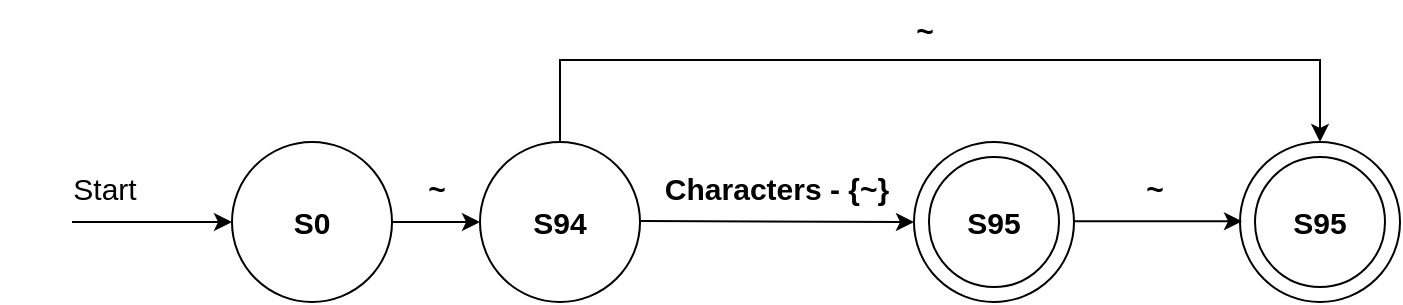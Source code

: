 <mxfile version="23.1.1" type="github">
  <diagram name="Page-1" id="1z3k-F_HNmGCERuA8KGz">
    <mxGraphModel dx="747" dy="424" grid="1" gridSize="10" guides="1" tooltips="1" connect="1" arrows="1" fold="1" page="1" pageScale="1" pageWidth="850" pageHeight="1100" math="0" shadow="0">
      <root>
        <mxCell id="0" />
        <mxCell id="1" parent="0" />
        <mxCell id="oTgjKbraRDkFAPW-UHpd-3" value="" style="ellipse;whiteSpace=wrap;html=1;aspect=fixed;" vertex="1" parent="1">
          <mxGeometry x="320" y="321" width="80" height="80" as="geometry" />
        </mxCell>
        <mxCell id="oTgjKbraRDkFAPW-UHpd-24" style="edgeStyle=orthogonalEdgeStyle;rounded=0;orthogonalLoop=1;jettySize=auto;html=1;" edge="1" parent="1">
          <mxGeometry relative="1" as="geometry">
            <mxPoint x="360" y="320" as="sourcePoint" />
            <mxPoint x="740" y="321" as="targetPoint" />
            <Array as="points">
              <mxPoint x="360" y="321" />
              <mxPoint x="360" y="280" />
              <mxPoint x="740" y="280" />
            </Array>
          </mxGeometry>
        </mxCell>
        <mxCell id="oTgjKbraRDkFAPW-UHpd-4" value="" style="ellipse;whiteSpace=wrap;html=1;aspect=fixed;" vertex="1" parent="1">
          <mxGeometry x="196" y="321" width="80" height="80" as="geometry" />
        </mxCell>
        <mxCell id="oTgjKbraRDkFAPW-UHpd-5" value="" style="endArrow=classic;html=1;rounded=0;entryX=0;entryY=0.5;entryDx=0;entryDy=0;" edge="1" parent="1">
          <mxGeometry width="50" height="50" relative="1" as="geometry">
            <mxPoint x="116" y="361" as="sourcePoint" />
            <mxPoint x="196" y="361" as="targetPoint" />
          </mxGeometry>
        </mxCell>
        <mxCell id="oTgjKbraRDkFAPW-UHpd-6" value="" style="endArrow=classic;html=1;rounded=0;entryX=0;entryY=0.5;entryDx=0;entryDy=0;exitX=1;exitY=0.5;exitDx=0;exitDy=0;" edge="1" parent="1" source="oTgjKbraRDkFAPW-UHpd-4" target="oTgjKbraRDkFAPW-UHpd-3">
          <mxGeometry width="50" height="50" relative="1" as="geometry">
            <mxPoint x="286" y="391" as="sourcePoint" />
            <mxPoint x="406" y="391" as="targetPoint" />
          </mxGeometry>
        </mxCell>
        <mxCell id="oTgjKbraRDkFAPW-UHpd-7" value="&lt;b style=&quot;font-size: 15px;&quot;&gt;S0&lt;/b&gt;" style="text;html=1;strokeColor=none;fillColor=none;align=center;verticalAlign=middle;whiteSpace=wrap;rounded=0;fontSize=15;" vertex="1" parent="1">
          <mxGeometry x="206" y="346" width="60" height="30" as="geometry" />
        </mxCell>
        <mxCell id="oTgjKbraRDkFAPW-UHpd-8" value="~" style="text;html=1;strokeColor=none;fillColor=none;align=center;verticalAlign=middle;whiteSpace=wrap;rounded=0;fontSize=15;fontStyle=1" vertex="1" parent="1">
          <mxGeometry x="246" y="328.5" width="105" height="30" as="geometry" />
        </mxCell>
        <mxCell id="oTgjKbraRDkFAPW-UHpd-10" value="&lt;b&gt;&lt;font style=&quot;font-size: 15px;&quot;&gt;S94&lt;/font&gt;&lt;/b&gt;" style="text;html=1;strokeColor=none;fillColor=none;align=center;verticalAlign=middle;whiteSpace=wrap;rounded=0;" vertex="1" parent="1">
          <mxGeometry x="330" y="346" width="60" height="30" as="geometry" />
        </mxCell>
        <mxCell id="oTgjKbraRDkFAPW-UHpd-11" value="Start" style="text;html=1;strokeColor=none;fillColor=none;align=center;verticalAlign=middle;whiteSpace=wrap;rounded=0;fontSize=15;" vertex="1" parent="1">
          <mxGeometry x="80" y="328.5" width="105" height="30" as="geometry" />
        </mxCell>
        <mxCell id="oTgjKbraRDkFAPW-UHpd-12" value="Characters - {~}" style="text;html=1;strokeColor=none;fillColor=none;align=center;verticalAlign=middle;whiteSpace=wrap;rounded=0;fontSize=15;fontStyle=1" vertex="1" parent="1">
          <mxGeometry x="400" y="328.5" width="137" height="30" as="geometry" />
        </mxCell>
        <mxCell id="oTgjKbraRDkFAPW-UHpd-13" value="" style="ellipse;whiteSpace=wrap;html=1;aspect=fixed;" vertex="1" parent="1">
          <mxGeometry x="537" y="321" width="80" height="80" as="geometry" />
        </mxCell>
        <mxCell id="oTgjKbraRDkFAPW-UHpd-14" value="" style="ellipse;whiteSpace=wrap;html=1;aspect=fixed;" vertex="1" parent="1">
          <mxGeometry x="544.5" y="328.5" width="65" height="65" as="geometry" />
        </mxCell>
        <mxCell id="oTgjKbraRDkFAPW-UHpd-15" value="&lt;b&gt;&lt;font style=&quot;font-size: 15px;&quot;&gt;S95&lt;/font&gt;&lt;/b&gt;" style="text;html=1;strokeColor=none;fillColor=none;align=center;verticalAlign=middle;whiteSpace=wrap;rounded=0;" vertex="1" parent="1">
          <mxGeometry x="547" y="346" width="60" height="30" as="geometry" />
        </mxCell>
        <mxCell id="oTgjKbraRDkFAPW-UHpd-16" value="" style="endArrow=classic;html=1;rounded=0;exitX=1;exitY=0.5;exitDx=0;exitDy=0;entryX=0;entryY=0.5;entryDx=0;entryDy=0;" edge="1" parent="1" target="oTgjKbraRDkFAPW-UHpd-13">
          <mxGeometry width="50" height="50" relative="1" as="geometry">
            <mxPoint x="400.5" y="360.5" as="sourcePoint" />
            <mxPoint x="480" y="361" as="targetPoint" />
          </mxGeometry>
        </mxCell>
        <mxCell id="oTgjKbraRDkFAPW-UHpd-17" value="" style="ellipse;whiteSpace=wrap;html=1;aspect=fixed;" vertex="1" parent="1">
          <mxGeometry x="700" y="321" width="80" height="80" as="geometry" />
        </mxCell>
        <mxCell id="oTgjKbraRDkFAPW-UHpd-18" value="" style="ellipse;whiteSpace=wrap;html=1;aspect=fixed;" vertex="1" parent="1">
          <mxGeometry x="707.5" y="328.5" width="65" height="65" as="geometry" />
        </mxCell>
        <mxCell id="oTgjKbraRDkFAPW-UHpd-19" value="&lt;b&gt;&lt;font style=&quot;font-size: 15px;&quot;&gt;S95&lt;/font&gt;&lt;/b&gt;" style="text;html=1;strokeColor=none;fillColor=none;align=center;verticalAlign=middle;whiteSpace=wrap;rounded=0;" vertex="1" parent="1">
          <mxGeometry x="710" y="346" width="60" height="30" as="geometry" />
        </mxCell>
        <mxCell id="oTgjKbraRDkFAPW-UHpd-20" value="" style="endArrow=classic;html=1;rounded=0;entryX=0;entryY=0.5;entryDx=0;entryDy=0;exitX=1;exitY=0.5;exitDx=0;exitDy=0;" edge="1" parent="1">
          <mxGeometry width="50" height="50" relative="1" as="geometry">
            <mxPoint x="617" y="360.63" as="sourcePoint" />
            <mxPoint x="701" y="360.63" as="targetPoint" />
          </mxGeometry>
        </mxCell>
        <mxCell id="oTgjKbraRDkFAPW-UHpd-21" value="~" style="text;html=1;strokeColor=none;fillColor=none;align=center;verticalAlign=middle;whiteSpace=wrap;rounded=0;fontSize=15;fontStyle=1" vertex="1" parent="1">
          <mxGeometry x="605" y="328.5" width="105" height="30" as="geometry" />
        </mxCell>
        <mxCell id="oTgjKbraRDkFAPW-UHpd-23" value="~" style="text;html=1;strokeColor=none;fillColor=none;align=center;verticalAlign=middle;whiteSpace=wrap;rounded=0;fontSize=15;fontStyle=1" vertex="1" parent="1">
          <mxGeometry x="490" y="250" width="105" height="30" as="geometry" />
        </mxCell>
      </root>
    </mxGraphModel>
  </diagram>
</mxfile>
